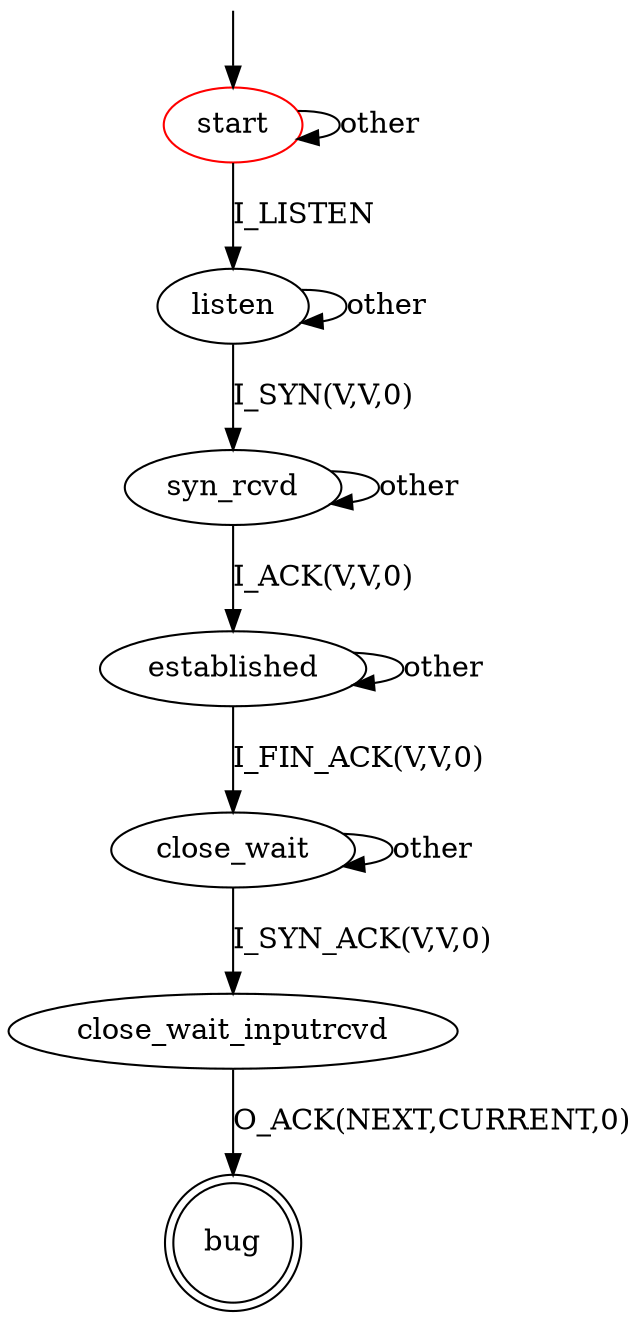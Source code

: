 digraph G {
label=""
start [color="red"]
bug [shape="doublecircle"]

start -> start [label="other"]
start -> listen [label="I_LISTEN"]
listen -> listen [label="other"]
listen -> syn_rcvd [label="I_SYN(V,V,0)"]
syn_rcvd -> syn_rcvd [label="other"]
syn_rcvd -> established [label="I_ACK(V,V,0)"]
established -> established [label="other"]
established -> close_wait [label="I_FIN_ACK(V,V,0)"]
close_wait -> close_wait [label="other"]
close_wait -> close_wait_inputrcvd [label="I_SYN_ACK(V,V,0)"]
close_wait_inputrcvd -> bug [label="O_ACK(NEXT,CURRENT,0)"]

__start0 [label="" shape="none" width="0" height="0"];
__start0 -> start;
}